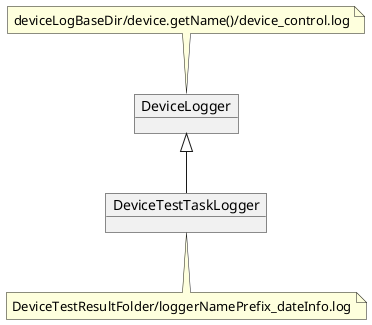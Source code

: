 @startuml
'https://plantuml.com/class-diagram

object DeviceLogger
note top of DeviceLogger
deviceLogBaseDir/device.getName()/device_control.log
end note

object DeviceTestTaskLogger
note bottom of DeviceTestTaskLogger
DeviceTestResultFolder/loggerNamePrefix_dateInfo.log
end note

DeviceTestTaskLogger -u-|> DeviceLogger
@enduml